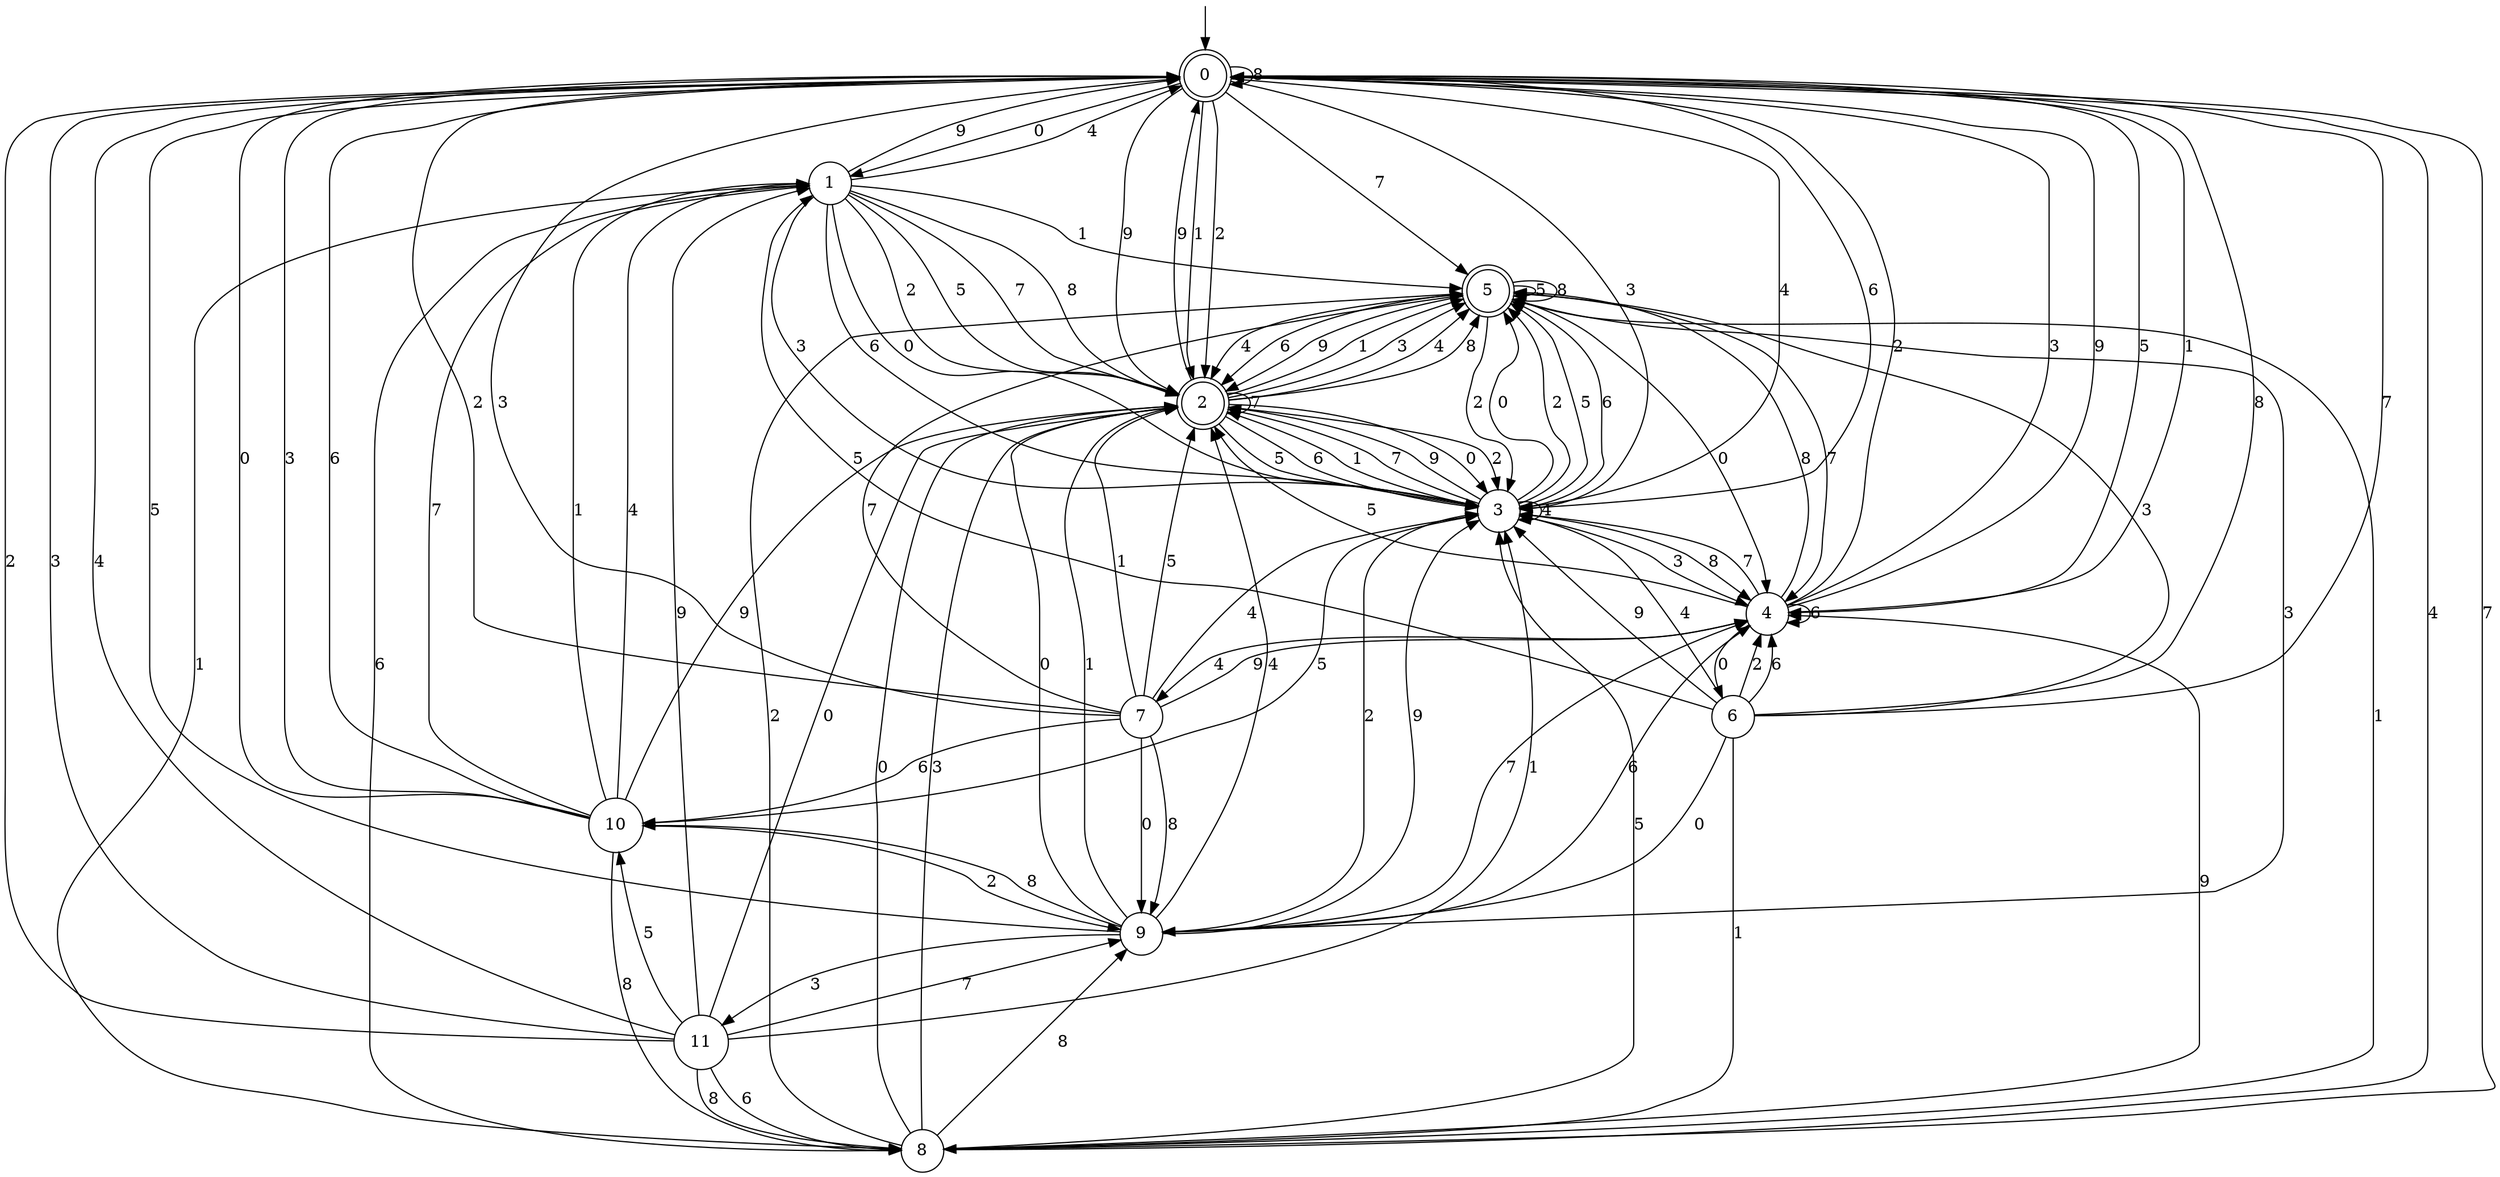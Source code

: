 digraph g {

	s0 [shape="doublecircle" label="0"];
	s1 [shape="circle" label="1"];
	s2 [shape="doublecircle" label="2"];
	s3 [shape="circle" label="3"];
	s4 [shape="circle" label="4"];
	s5 [shape="doublecircle" label="5"];
	s6 [shape="circle" label="6"];
	s7 [shape="circle" label="7"];
	s8 [shape="circle" label="8"];
	s9 [shape="circle" label="9"];
	s10 [shape="circle" label="10"];
	s11 [shape="circle" label="11"];
	s0 -> s1 [label="0"];
	s0 -> s2 [label="1"];
	s0 -> s2 [label="2"];
	s0 -> s3 [label="3"];
	s0 -> s3 [label="4"];
	s0 -> s4 [label="5"];
	s0 -> s3 [label="6"];
	s0 -> s5 [label="7"];
	s0 -> s0 [label="8"];
	s0 -> s2 [label="9"];
	s1 -> s3 [label="0"];
	s1 -> s5 [label="1"];
	s1 -> s2 [label="2"];
	s1 -> s3 [label="3"];
	s1 -> s0 [label="4"];
	s1 -> s2 [label="5"];
	s1 -> s3 [label="6"];
	s1 -> s2 [label="7"];
	s1 -> s2 [label="8"];
	s1 -> s0 [label="9"];
	s2 -> s3 [label="0"];
	s2 -> s5 [label="1"];
	s2 -> s3 [label="2"];
	s2 -> s5 [label="3"];
	s2 -> s5 [label="4"];
	s2 -> s3 [label="5"];
	s2 -> s3 [label="6"];
	s2 -> s2 [label="7"];
	s2 -> s5 [label="8"];
	s2 -> s0 [label="9"];
	s3 -> s5 [label="0"];
	s3 -> s2 [label="1"];
	s3 -> s5 [label="2"];
	s3 -> s4 [label="3"];
	s3 -> s3 [label="4"];
	s3 -> s5 [label="5"];
	s3 -> s5 [label="6"];
	s3 -> s2 [label="7"];
	s3 -> s4 [label="8"];
	s3 -> s2 [label="9"];
	s4 -> s6 [label="0"];
	s4 -> s0 [label="1"];
	s4 -> s0 [label="2"];
	s4 -> s0 [label="3"];
	s4 -> s7 [label="4"];
	s4 -> s2 [label="5"];
	s4 -> s4 [label="6"];
	s4 -> s3 [label="7"];
	s4 -> s5 [label="8"];
	s4 -> s0 [label="9"];
	s5 -> s4 [label="0"];
	s5 -> s8 [label="1"];
	s5 -> s3 [label="2"];
	s5 -> s9 [label="3"];
	s5 -> s2 [label="4"];
	s5 -> s5 [label="5"];
	s5 -> s2 [label="6"];
	s5 -> s4 [label="7"];
	s5 -> s5 [label="8"];
	s5 -> s2 [label="9"];
	s6 -> s9 [label="0"];
	s6 -> s8 [label="1"];
	s6 -> s4 [label="2"];
	s6 -> s5 [label="3"];
	s6 -> s3 [label="4"];
	s6 -> s1 [label="5"];
	s6 -> s4 [label="6"];
	s6 -> s0 [label="7"];
	s6 -> s0 [label="8"];
	s6 -> s3 [label="9"];
	s7 -> s9 [label="0"];
	s7 -> s2 [label="1"];
	s7 -> s0 [label="2"];
	s7 -> s0 [label="3"];
	s7 -> s3 [label="4"];
	s7 -> s2 [label="5"];
	s7 -> s10 [label="6"];
	s7 -> s5 [label="7"];
	s7 -> s9 [label="8"];
	s7 -> s4 [label="9"];
	s8 -> s2 [label="0"];
	s8 -> s1 [label="1"];
	s8 -> s5 [label="2"];
	s8 -> s2 [label="3"];
	s8 -> s0 [label="4"];
	s8 -> s3 [label="5"];
	s8 -> s1 [label="6"];
	s8 -> s0 [label="7"];
	s8 -> s9 [label="8"];
	s8 -> s4 [label="9"];
	s9 -> s2 [label="0"];
	s9 -> s2 [label="1"];
	s9 -> s3 [label="2"];
	s9 -> s11 [label="3"];
	s9 -> s2 [label="4"];
	s9 -> s0 [label="5"];
	s9 -> s4 [label="6"];
	s9 -> s4 [label="7"];
	s9 -> s10 [label="8"];
	s9 -> s3 [label="9"];
	s10 -> s0 [label="0"];
	s10 -> s1 [label="1"];
	s10 -> s9 [label="2"];
	s10 -> s0 [label="3"];
	s10 -> s1 [label="4"];
	s10 -> s3 [label="5"];
	s10 -> s0 [label="6"];
	s10 -> s1 [label="7"];
	s10 -> s8 [label="8"];
	s10 -> s2 [label="9"];
	s11 -> s2 [label="0"];
	s11 -> s3 [label="1"];
	s11 -> s0 [label="2"];
	s11 -> s0 [label="3"];
	s11 -> s0 [label="4"];
	s11 -> s10 [label="5"];
	s11 -> s8 [label="6"];
	s11 -> s9 [label="7"];
	s11 -> s8 [label="8"];
	s11 -> s1 [label="9"];

__start0 [label="" shape="none" width="0" height="0"];
__start0 -> s0;

}
